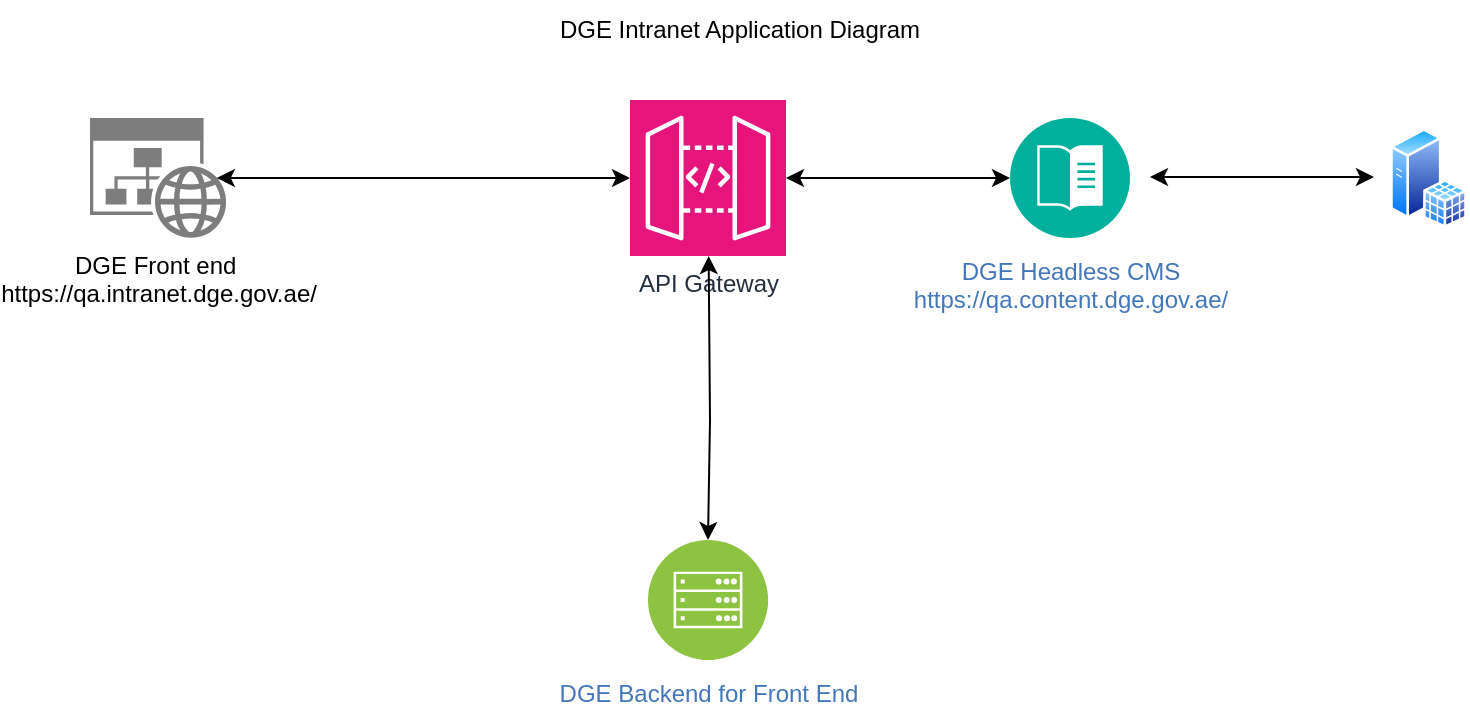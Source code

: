 <mxfile version="22.0.4" type="github">
  <diagram name="Page-1" id="FRgsT3vk9EBqucHDM2_R">
    <mxGraphModel dx="1098" dy="518" grid="1" gridSize="10" guides="1" tooltips="1" connect="1" arrows="1" fold="1" page="1" pageScale="1" pageWidth="850" pageHeight="1100" math="0" shadow="0">
      <root>
        <mxCell id="0" />
        <mxCell id="1" parent="0" />
        <mxCell id="oqKYI5la3_M1ifu8W1O3-2" value="DGE Front end&amp;nbsp;&lt;br&gt;https://qa.intranet.dge.gov.ae/" style="sketch=0;aspect=fixed;pointerEvents=1;shadow=0;dashed=0;html=1;strokeColor=none;labelPosition=center;verticalLabelPosition=bottom;verticalAlign=top;align=center;shape=mxgraph.mscae.enterprise.website_generic;fillColor=#7D7D7D;" vertex="1" parent="1">
          <mxGeometry x="90" y="89" width="68.18" height="60" as="geometry" />
        </mxCell>
        <mxCell id="oqKYI5la3_M1ifu8W1O3-3" value="API Gateway" style="sketch=0;points=[[0,0,0],[0.25,0,0],[0.5,0,0],[0.75,0,0],[1,0,0],[0,1,0],[0.25,1,0],[0.5,1,0],[0.75,1,0],[1,1,0],[0,0.25,0],[0,0.5,0],[0,0.75,0],[1,0.25,0],[1,0.5,0],[1,0.75,0]];outlineConnect=0;fontColor=#232F3E;fillColor=#E7157B;strokeColor=#ffffff;dashed=0;verticalLabelPosition=bottom;verticalAlign=top;align=center;html=1;fontSize=12;fontStyle=0;aspect=fixed;shape=mxgraph.aws4.resourceIcon;resIcon=mxgraph.aws4.api_gateway;" vertex="1" parent="1">
          <mxGeometry x="360" y="80" width="78" height="78" as="geometry" />
        </mxCell>
        <mxCell id="oqKYI5la3_M1ifu8W1O3-4" value="DGE Backend for Front End" style="image;aspect=fixed;perimeter=ellipsePerimeter;html=1;align=center;shadow=0;dashed=0;fontColor=#4277BB;labelBackgroundColor=default;fontSize=12;spacingTop=3;image=img/lib/ibm/infrastructure/mobile_backend.svg;" vertex="1" parent="1">
          <mxGeometry x="369" y="300" width="60" height="60" as="geometry" />
        </mxCell>
        <mxCell id="oqKYI5la3_M1ifu8W1O3-5" value="DGE Headless CMS&lt;br&gt;https://qa.content.dge.gov.ae/" style="image;aspect=fixed;perimeter=ellipsePerimeter;html=1;align=center;shadow=0;dashed=0;fontColor=#4277BB;labelBackgroundColor=default;fontSize=12;spacingTop=3;image=img/lib/ibm/management/content_management.svg;" vertex="1" parent="1">
          <mxGeometry x="550" y="89" width="60" height="60" as="geometry" />
        </mxCell>
        <mxCell id="oqKYI5la3_M1ifu8W1O3-8" value="" style="endArrow=classic;startArrow=classic;html=1;rounded=0;exitX=0.93;exitY=0.5;exitDx=0;exitDy=0;exitPerimeter=0;entryX=0;entryY=0.5;entryDx=0;entryDy=0;entryPerimeter=0;" edge="1" parent="1" source="oqKYI5la3_M1ifu8W1O3-2" target="oqKYI5la3_M1ifu8W1O3-3">
          <mxGeometry width="50" height="50" relative="1" as="geometry">
            <mxPoint x="400" y="300" as="sourcePoint" />
            <mxPoint x="450" y="250" as="targetPoint" />
            <Array as="points" />
          </mxGeometry>
        </mxCell>
        <mxCell id="oqKYI5la3_M1ifu8W1O3-9" value="" style="endArrow=classic;startArrow=classic;html=1;rounded=0;exitX=1;exitY=0.5;exitDx=0;exitDy=0;exitPerimeter=0;entryX=0;entryY=0.5;entryDx=0;entryDy=0;" edge="1" parent="1" source="oqKYI5la3_M1ifu8W1O3-3" target="oqKYI5la3_M1ifu8W1O3-5">
          <mxGeometry width="50" height="50" relative="1" as="geometry">
            <mxPoint x="369" y="118.5" as="sourcePoint" />
            <mxPoint x="576" y="118.5" as="targetPoint" />
            <Array as="points" />
          </mxGeometry>
        </mxCell>
        <mxCell id="oqKYI5la3_M1ifu8W1O3-10" value="" style="endArrow=classic;startArrow=classic;html=1;rounded=0;entryX=0.5;entryY=0;entryDx=0;entryDy=0;" edge="1" parent="1" source="oqKYI5la3_M1ifu8W1O3-3" target="oqKYI5la3_M1ifu8W1O3-4">
          <mxGeometry width="50" height="50" relative="1" as="geometry">
            <mxPoint x="390" y="180" as="sourcePoint" />
            <mxPoint x="472" y="210" as="targetPoint" />
            <Array as="points">
              <mxPoint x="400" y="240" />
            </Array>
          </mxGeometry>
        </mxCell>
        <mxCell id="oqKYI5la3_M1ifu8W1O3-11" value="" style="image;aspect=fixed;perimeter=ellipsePerimeter;html=1;align=center;shadow=0;dashed=0;spacingTop=3;image=img/lib/active_directory/sql_server.svg;" vertex="1" parent="1">
          <mxGeometry x="740" y="94" width="38.5" height="50" as="geometry" />
        </mxCell>
        <mxCell id="oqKYI5la3_M1ifu8W1O3-12" value="" style="endArrow=classic;startArrow=classic;html=1;rounded=0;exitX=1;exitY=0.5;exitDx=0;exitDy=0;exitPerimeter=0;entryX=0;entryY=0.5;entryDx=0;entryDy=0;" edge="1" parent="1">
          <mxGeometry width="50" height="50" relative="1" as="geometry">
            <mxPoint x="620" y="118.5" as="sourcePoint" />
            <mxPoint x="732" y="118.5" as="targetPoint" />
            <Array as="points" />
          </mxGeometry>
        </mxCell>
        <mxCell id="oqKYI5la3_M1ifu8W1O3-13" value="DGE Intranet Application Diagram" style="text;html=1;strokeColor=none;fillColor=none;align=center;verticalAlign=middle;whiteSpace=wrap;rounded=0;" vertex="1" parent="1">
          <mxGeometry x="260" y="30" width="310" height="30" as="geometry" />
        </mxCell>
      </root>
    </mxGraphModel>
  </diagram>
</mxfile>
